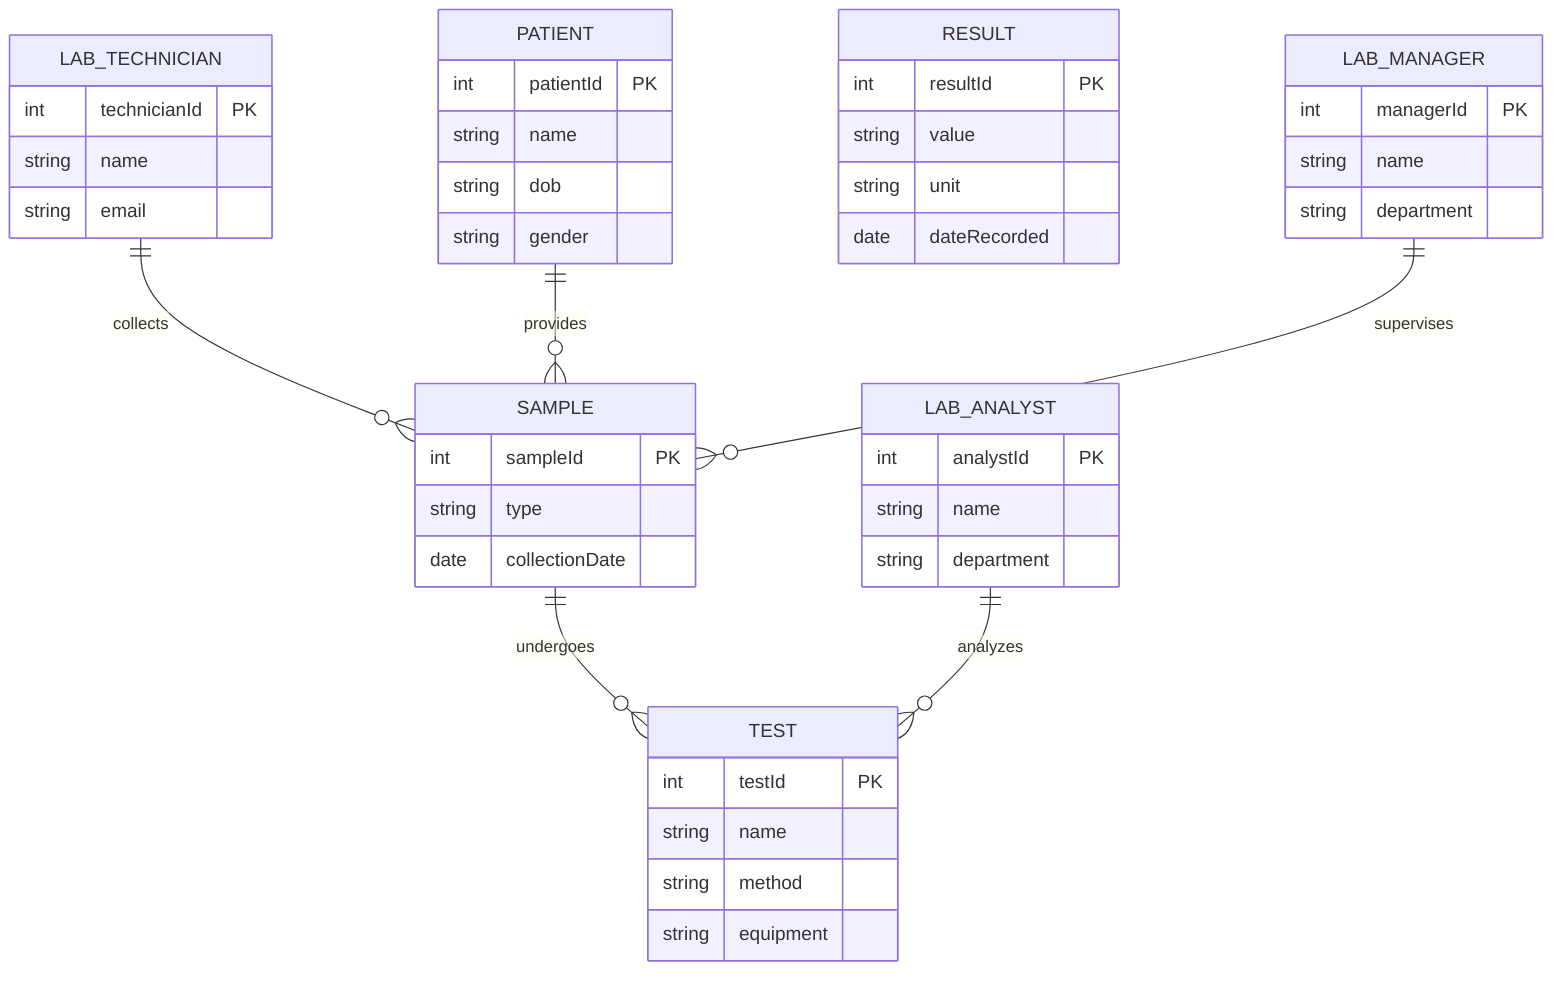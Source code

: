erDiagram
    LAB_TECHNICIAN ||--o{ SAMPLE : collects		%%{ LAB_TECHNICIAN[samples],SAMPLE[technician] }%%
    LAB_TECHNICIAN {					%%{ icon[person],title[Laboratory Information Management System],description[A system for managing laboratory operations and data. Track samples, tests, and results efficiently.],menu[Home, Samples, Tests, About Us, Contact Us] }%%
        int technicianId PK				%%{ htmllabel[Technician ID],required[true] }%%
        string name					%%{ display[true],required[true],tooltip[Technician's name] }%%
        string email					%%{ tooltip[Technician's email address] }%%
    }
    SAMPLE ||--o{ TEST : undergoes                      %%{ SAMPLE[tests],TEST[sample] }%%
    SAMPLE {						%%{ icon[test-tube],title[Sample],description[Manage laboratory samples and associated tests.],menu[My Samples, Tests, About Us, Contact Us] }%%
        int sampleId PK					%%{ display[true] }%%
        string type					%%{ tooltip[Type of sample] }%%
        date collectionDate				%%{ tooltip[Date of sample collection] }%%
    }
    TEST {						%%{ icon[flask],title[Test],description[Conduct laboratory tests and record test results.],menu[Tests, Samples, About Us, Contact Us] }%%		
        int testId PK					
        string name					%%{ display[true],required[true],tooltip[Test name] }%%
        string method					%%{ tooltip[Test method] }%%
        string equipment				%%{ tooltip[Test equipment] }%%
    }
    PATIENT ||--o{ SAMPLE : provides                    %%{ PATIENT[samples],SAMPLE[patient] }%%
    PATIENT {						%%{ icon[patient],title[Patient],description[Manage patient information and sample provision.],menu[Patients, Samples, About Us, Contact Us] }%%      
        int patientId PK					
        string name					%%{ display[true],required[true],tooltip[Patient's name] }%%
        string dob					%%{ tooltip[Date of birth] }%%
        string gender					%%{ tooltip[Patient's gender] }%%
    }
    RESULT {						%%{ icon[check-circle],title[Result],description[Record and manage laboratory test results.],menu[Results, Tests, About Us, Contact Us] }%%      
        int resultId PK					
        string value					%%{ display[true],required[true],tooltip[Test result value] }%%
        string unit					%%{ tooltip[Measurement unit] }%%
        date dateRecorded				%%{ tooltip[Date of result recording] }%%
    }
    LAB_ANALYST ||--o{ TEST : analyzes                  %%{ LAB_ANALYST[tests],TEST[analyst] }%%
    LAB_ANALYST {					%%{ icon[scientist],title[Lab Analyst],description[Analyze laboratory tests and interpret results.],menu[Analysts, Tests, About Us, Contact Us] }%%      
        int analystId PK					
        string name					%%{ display[true],required[true],tooltip[Analyst's name] }%%
        string department				%%{ tooltip[Analyst's department] }%%
    }
    LAB_MANAGER ||--o{ SAMPLE : supervises		%%{ LAB_MANAGER[samples],SAMPLE[manager] }%%
    LAB_MANAGER {					%%{ icon[manager],title[Lab Manager],description[Supervise laboratory operations and sample management.],menu[Managers, Samples, About Us, Contact Us] }%%      
        int managerId PK					
        string name					%%{ display[true],required[true],tooltip[Manager's name] }%%
        string department				%%{ tooltip[Manager's department] }%%
    }
%%{ icon[flask],title[Laboratory Information Management System],home-page-description[A system for managing laboratory operations and data. Track samples, tests, and results efficiently.],about-us-page-description[Explore our laboratory information management system and streamline your laboratory processes. Connect with technicians, analysts, and managers seamlessly.],menu[Home, Samples, Tests, About Us, Contact Us] }%%